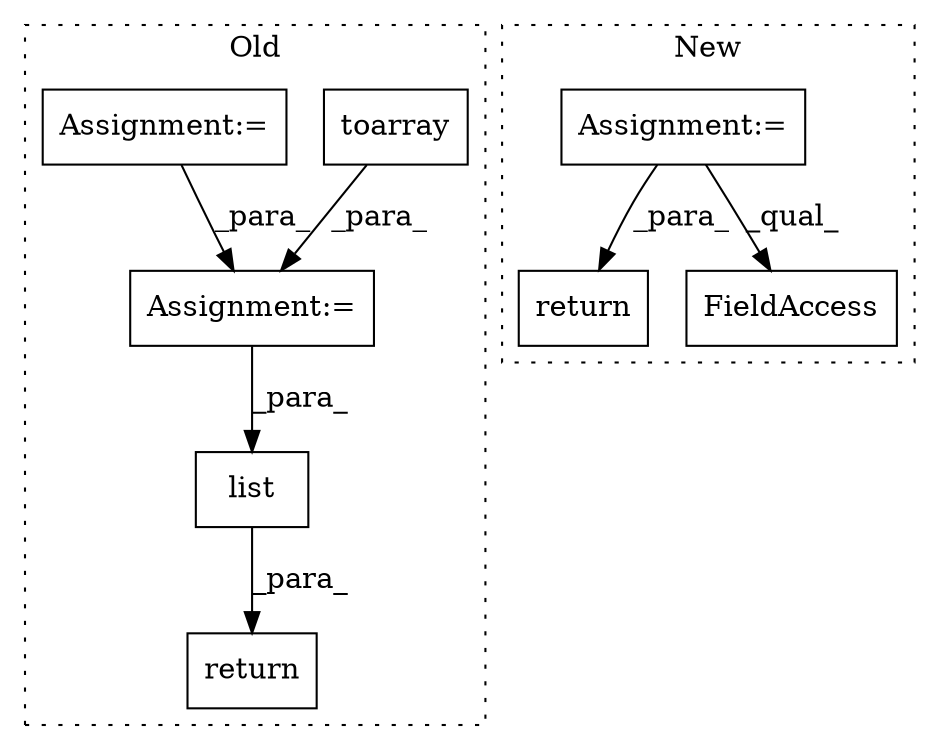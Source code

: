 digraph G {
subgraph cluster0 {
1 [label="toarray" a="32" s="15449" l="9" shape="box"];
3 [label="Assignment:=" a="7" s="15475" l="1" shape="box"];
5 [label="Assignment:=" a="7" s="15403" l="1" shape="box"];
7 [label="list" a="32" s="15762,15792" l="5,1" shape="box"];
8 [label="return" a="41" s="15729" l="7" shape="box"];
label = "Old";
style="dotted";
}
subgraph cluster1 {
2 [label="return" a="41" s="14086" l="7" shape="box"];
4 [label="Assignment:=" a="7" s="13998" l="1" shape="box"];
6 [label="FieldAccess" a="22" s="14128" l="18" shape="box"];
label = "New";
style="dotted";
}
1 -> 3 [label="_para_"];
3 -> 7 [label="_para_"];
4 -> 2 [label="_para_"];
4 -> 6 [label="_qual_"];
5 -> 3 [label="_para_"];
7 -> 8 [label="_para_"];
}